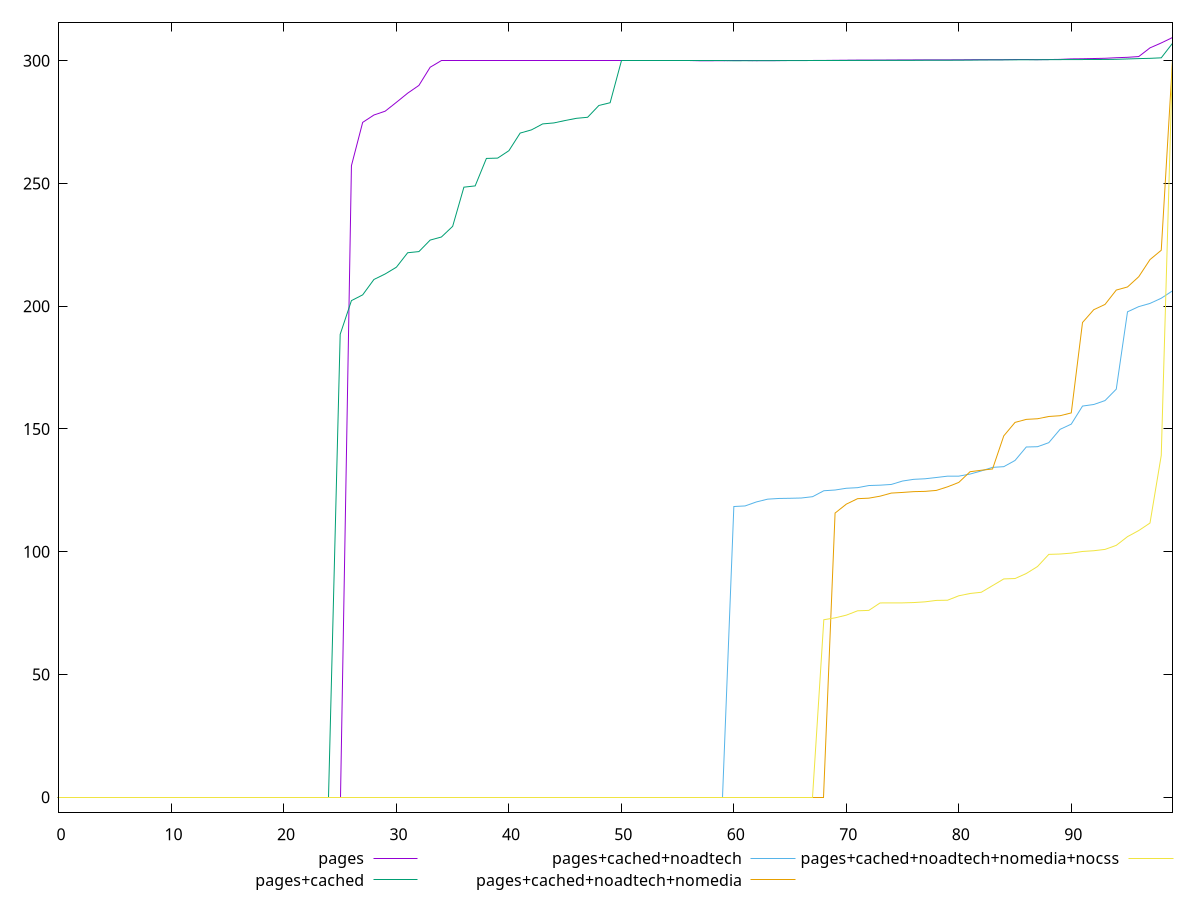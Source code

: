 reset

$pages <<EOF
0 0
1 0
2 0
3 0
4 0
5 0
6 0
7 0
8 0
9 0
10 0
11 0
12 0
13 0
14 0
15 0
16 0
17 0
18 0
19 0
20 0
21 0
22 0
23 0
24 0
25 0
26 257.268000125885
27 274.9150004386902
28 277.9140000343323
29 279.4720001220703
30 283.0959997177124
31 286.8100004196167
32 289.9759998321533
33 297.375
34 300
35 300
36 300
37 300
38 300
39 300
40 300
41 300
42 300
43 300
44 300
45 300
46 300
47 300
48 300
49 300
50 300
51 300
52 300
53 300
54 300
55 300
56 300
57 300.006
58 300.02
59 300.03
60 300.036
61 300.036
62 300.048
63 300.066
64 300.07
65 300.116
66 300.124
67 300.128
68 300.146
69 300.198
70 300.234
71 300.272
72 300.276
73 300.278
74 300.306
75 300.332
76 300.35
77 300.352
78 300.36
79 300.372
80 300.382
81 300.428
82 300.432
83 300.434
84 300.454
85 300.462
86 300.462
87 300.468
88 300.508
89 300.574
90 300.774
91 300.824
92 300.924
93 301.022
94 301.25
95 301.416
96 301.726
97 305.266
98 307.266
99 309.492
EOF

$pagesCached <<EOF
0 0
1 0
2 0
3 0
4 0
5 0
6 0
7 0
8 0
9 0
10 0
11 0
12 0
13 0
14 0
15 0
16 0
17 0
18 0
19 0
20 0
21 0
22 0
23 0
24 0
25 188.55299949645996
26 202.2940001487732
27 204.6449999809265
28 210.9089994430542
29 213.15399980545044
30 215.92199993133545
31 221.7970004081726
32 222.2669997215271
33 226.95199966430664
34 228.20900011062622
35 232.55399990081787
36 248.51200008392334
37 249.02699995040894
38 260.22199964523315
39 260.3489999771118
40 263.3730001449585
41 270.5449995994568
42 271.84200048446655
43 274.2819995880127
44 274.6859998703003
45 275.67000007629395
46 276.5579996109009
47 276.985999584198
48 281.79900074005127
49 282.91100025177
50 300
51 300
52 300
53 300
54 300
55 300
56 300
57 300
58 300
59 300
60 300.004
61 300.03
62 300.058
63 300.066
64 300.08
65 300.09
66 300.096
67 300.108
68 300.116
69 300.124
70 300.13
71 300.14
72 300.15
73 300.17
74 300.172
75 300.178
76 300.18
77 300.216
78 300.22
79 300.222
80 300.256
81 300.278
82 300.336
83 300.356
84 300.376
85 300.398
86 300.416
87 300.426
88 300.456
89 300.48
90 300.508
91 300.51
92 300.532
93 300.54
94 300.606
95 300.748
96 300.894
97 300.994
98 301.21
99 307.122
EOF

$pagesCachedNoadtech <<EOF
0 0
1 0
2 0
3 0
4 0
5 0
6 0
7 0
8 0
9 0
10 0
11 0
12 0
13 0
14 0
15 0
16 0
17 0
18 0
19 0
20 0
21 0
22 0
23 0
24 0
25 0
26 0
27 0
28 0
29 0
30 0
31 0
32 0
33 0
34 0
35 0
36 0
37 0
38 0
39 0
40 0
41 0
42 0
43 0
44 0
45 0
46 0
47 0
48 0
49 0
50 0
51 0
52 0
53 0
54 0
55 0
56 0
57 0
58 0
59 0
60 118.40199995040894
61 118.64299964904785
62 120.2660002708435
63 121.4040002822876
64 121.6859998703003
65 121.76200008392334
66 121.8730001449585
67 122.40999984741211
68 124.83100032806396
69 125.12899971008301
70 125.8439998626709
71 126.08799982070923
72 126.9520001411438
73 127.10099935531616
74 127.39799976348877
75 128.79099988937378
76 129.4839997291565
77 129.70800018310547
78 130.22800016403198
79 130.77400064468384
80 130.7779998779297
81 131.62500047683716
82 132.90500020980835
83 134.35400009155273
84 134.64200019836426
85 137.1710000038147
86 142.6549997329712
87 142.77600002288818
88 144.41799974441528
89 149.83599996566772
90 151.97700023651123
91 159.32900047302246
92 159.97399997711182
93 161.56899976730347
94 166.22100019454956
95 197.73099946975708
96 199.84899997711182
97 201.15500020980835
98 203.2669997215271
99 206.27600002288818
EOF

$pagesCachedNoadtechNomedia <<EOF
0 0
1 0
2 0
3 0
4 0
5 0
6 0
7 0
8 0
9 0
10 0
11 0
12 0
13 0
14 0
15 0
16 0
17 0
18 0
19 0
20 0
21 0
22 0
23 0
24 0
25 0
26 0
27 0
28 0
29 0
30 0
31 0
32 0
33 0
34 0
35 0
36 0
37 0
38 0
39 0
40 0
41 0
42 0
43 0
44 0
45 0
46 0
47 0
48 0
49 0
50 0
51 0
52 0
53 0
54 0
55 0
56 0
57 0
58 0
59 0
60 0
61 0
62 0
63 0
64 0
65 0
66 0
67 0
68 0
69 115.73400020599365
70 119.37799978256226
71 121.60099983215332
72 121.80699968338013
73 122.61499977111816
74 123.88000011444092
75 124.14300012588501
76 124.4709997177124
77 124.5750002861023
78 124.96500015258789
79 126.43000030517578
80 128.22699975967407
81 132.58100032806396
82 133.18299961090088
83 133.7000002861023
84 147.2020001411438
85 152.6740002632141
86 153.9099998474121
87 154.16499996185303
88 155.08600044250488
89 155.39899969100952
90 156.5420002937317
91 193.38100004196167
92 198.5970001220703
93 200.73800039291382
94 206.58899974822998
95 207.856999874115
96 212.03000020980835
97 219.014000415802
98 222.8080005645752
99 300.048
EOF

$pagesCachedNoadtechNomediaNocss <<EOF
0 0
1 0
2 0
3 0
4 0
5 0
6 0
7 0
8 0
9 0
10 0
11 0
12 0
13 0
14 0
15 0
16 0
17 0
18 0
19 0
20 0
21 0
22 0
23 0
24 0
25 0
26 0
27 0
28 0
29 0
30 0
31 0
32 0
33 0
34 0
35 0
36 0
37 0
38 0
39 0
40 0
41 0
42 0
43 0
44 0
45 0
46 0
47 0
48 0
49 0
50 0
51 0
52 0
53 0
54 0
55 0
56 0
57 0
58 0
59 0
60 0
61 0
62 0
63 0
64 0
65 0
66 0
67 0
68 72.2829999923706
69 73.04900026321411
70 74.15000009536743
71 75.91799974441528
72 76.08799982070923
73 79.12099981307983
74 79.14299964904785
75 79.15099954605103
76 79.2810001373291
77 79.57200050354004
78 80.15199995040894
79 80.23299980163574
80 82.03599977493286
81 82.97199964523315
82 83.47499990463257
83 86.18400049209595
84 88.9069995880127
85 89.07100009918213
86 91.11700010299683
87 93.96400022506714
88 98.90700006484985
89 99.04699993133545
90 99.41599988937378
91 100.09400033950806
92 100.39300060272217
93 100.93600034713745
94 102.58699989318848
95 106.13399982452393
96 108.62899971008301
97 111.68499994277954
98 139.22899961471558
99 300.548
EOF

set key outside below
set xrange [0:99]
set yrange [-6.18984:315.68184]
set trange [-6.18984:315.68184]
set terminal svg size 640, 580 enhanced background rgb 'white'
set output "report_00018_2021-02-10T15-25-16.877Z/uses-rel-preconnect/comparison/sorted/all_raw.svg"

plot $pages title "pages" with line, \
     $pagesCached title "pages+cached" with line, \
     $pagesCachedNoadtech title "pages+cached+noadtech" with line, \
     $pagesCachedNoadtechNomedia title "pages+cached+noadtech+nomedia" with line, \
     $pagesCachedNoadtechNomediaNocss title "pages+cached+noadtech+nomedia+nocss" with line

reset
